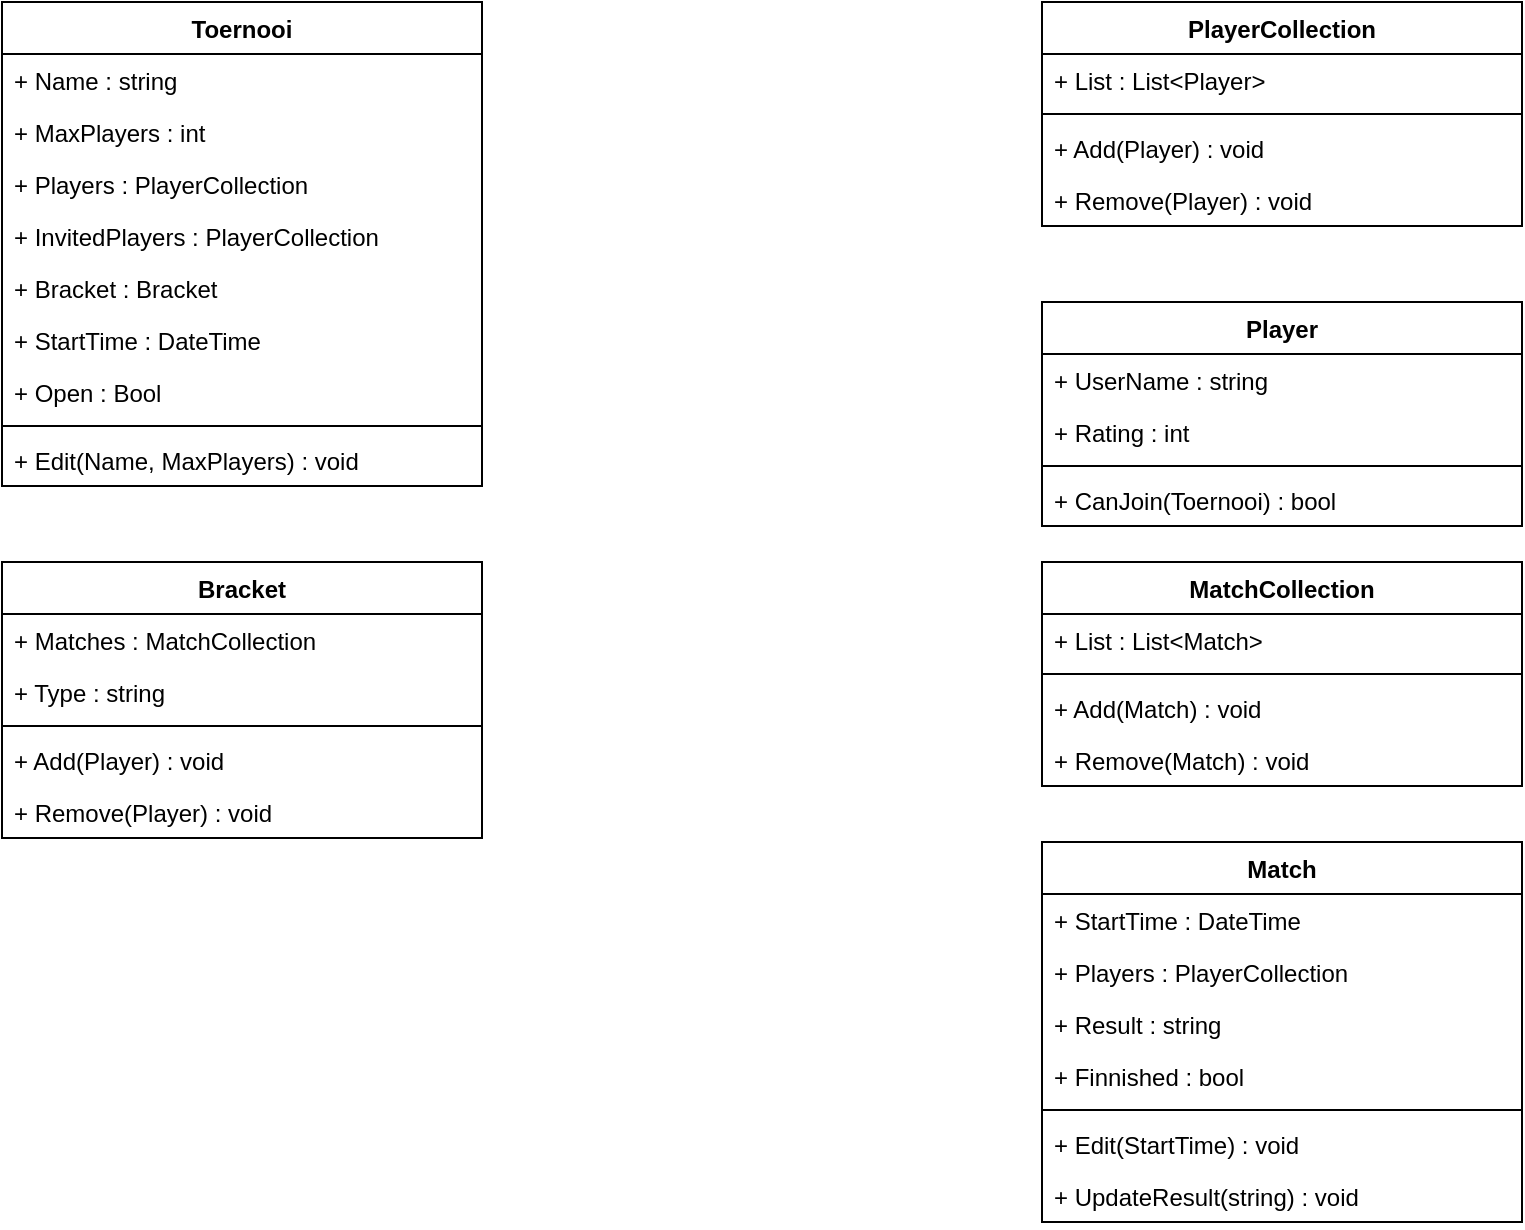 <mxfile version="20.8.20" type="device"><diagram id="C5RBs43oDa-KdzZeNtuy" name="Page-1"><mxGraphModel dx="1674" dy="834" grid="1" gridSize="10" guides="1" tooltips="1" connect="1" arrows="1" fold="1" page="1" pageScale="1" pageWidth="827" pageHeight="1169" math="0" shadow="0"><root><mxCell id="WIyWlLk6GJQsqaUBKTNV-0"/><mxCell id="WIyWlLk6GJQsqaUBKTNV-1" parent="WIyWlLk6GJQsqaUBKTNV-0"/><mxCell id="Ue17VunKUcNrUkERaFJt-0" value="Toernooi" style="swimlane;fontStyle=1;align=center;verticalAlign=top;childLayout=stackLayout;horizontal=1;startSize=26;horizontalStack=0;resizeParent=1;resizeParentMax=0;resizeLast=0;collapsible=1;marginBottom=0;" parent="WIyWlLk6GJQsqaUBKTNV-1" vertex="1"><mxGeometry x="40" y="40" width="240" height="242" as="geometry"><mxRectangle x="40" y="40" width="90" height="30" as="alternateBounds"/></mxGeometry></mxCell><mxCell id="Ue17VunKUcNrUkERaFJt-1" value="+ Name : string" style="text;strokeColor=none;fillColor=none;align=left;verticalAlign=top;spacingLeft=4;spacingRight=4;overflow=hidden;rotatable=0;points=[[0,0.5],[1,0.5]];portConstraint=eastwest;" parent="Ue17VunKUcNrUkERaFJt-0" vertex="1"><mxGeometry y="26" width="240" height="26" as="geometry"/></mxCell><mxCell id="Ue17VunKUcNrUkERaFJt-5" value="+ MaxPlayers : int" style="text;strokeColor=none;fillColor=none;align=left;verticalAlign=top;spacingLeft=4;spacingRight=4;overflow=hidden;rotatable=0;points=[[0,0.5],[1,0.5]];portConstraint=eastwest;" parent="Ue17VunKUcNrUkERaFJt-0" vertex="1"><mxGeometry y="52" width="240" height="26" as="geometry"/></mxCell><mxCell id="Ue17VunKUcNrUkERaFJt-6" value="+ Players : PlayerCollection" style="text;strokeColor=none;fillColor=none;align=left;verticalAlign=top;spacingLeft=4;spacingRight=4;overflow=hidden;rotatable=0;points=[[0,0.5],[1,0.5]];portConstraint=eastwest;" parent="Ue17VunKUcNrUkERaFJt-0" vertex="1"><mxGeometry y="78" width="240" height="26" as="geometry"/></mxCell><mxCell id="xIhYN-znWcPmmOZYE6xA-24" value="+ InvitedPlayers : PlayerCollection" style="text;strokeColor=none;fillColor=none;align=left;verticalAlign=top;spacingLeft=4;spacingRight=4;overflow=hidden;rotatable=0;points=[[0,0.5],[1,0.5]];portConstraint=eastwest;" vertex="1" parent="Ue17VunKUcNrUkERaFJt-0"><mxGeometry y="104" width="240" height="26" as="geometry"/></mxCell><mxCell id="xIhYN-znWcPmmOZYE6xA-32" value="+ Bracket : Bracket" style="text;strokeColor=none;fillColor=none;align=left;verticalAlign=top;spacingLeft=4;spacingRight=4;overflow=hidden;rotatable=0;points=[[0,0.5],[1,0.5]];portConstraint=eastwest;" vertex="1" parent="Ue17VunKUcNrUkERaFJt-0"><mxGeometry y="130" width="240" height="26" as="geometry"/></mxCell><mxCell id="xIhYN-znWcPmmOZYE6xA-21" value="+ StartTime : DateTime" style="text;strokeColor=none;fillColor=none;align=left;verticalAlign=top;spacingLeft=4;spacingRight=4;overflow=hidden;rotatable=0;points=[[0,0.5],[1,0.5]];portConstraint=eastwest;" vertex="1" parent="Ue17VunKUcNrUkERaFJt-0"><mxGeometry y="156" width="240" height="26" as="geometry"/></mxCell><mxCell id="xIhYN-znWcPmmOZYE6xA-23" value="+ Open : Bool" style="text;strokeColor=none;fillColor=none;align=left;verticalAlign=top;spacingLeft=4;spacingRight=4;overflow=hidden;rotatable=0;points=[[0,0.5],[1,0.5]];portConstraint=eastwest;" vertex="1" parent="Ue17VunKUcNrUkERaFJt-0"><mxGeometry y="182" width="240" height="26" as="geometry"/></mxCell><mxCell id="Ue17VunKUcNrUkERaFJt-2" value="" style="line;strokeWidth=1;fillColor=none;align=left;verticalAlign=middle;spacingTop=-1;spacingLeft=3;spacingRight=3;rotatable=0;labelPosition=right;points=[];portConstraint=eastwest;strokeColor=inherit;" parent="Ue17VunKUcNrUkERaFJt-0" vertex="1"><mxGeometry y="208" width="240" height="8" as="geometry"/></mxCell><mxCell id="Ue17VunKUcNrUkERaFJt-3" value="+ Edit(Name, MaxPlayers) : void" style="text;strokeColor=none;fillColor=none;align=left;verticalAlign=top;spacingLeft=4;spacingRight=4;overflow=hidden;rotatable=0;points=[[0,0.5],[1,0.5]];portConstraint=eastwest;" parent="Ue17VunKUcNrUkERaFJt-0" vertex="1"><mxGeometry y="216" width="240" height="26" as="geometry"/></mxCell><mxCell id="xIhYN-znWcPmmOZYE6xA-0" value="PlayerCollection" style="swimlane;fontStyle=1;align=center;verticalAlign=top;childLayout=stackLayout;horizontal=1;startSize=26;horizontalStack=0;resizeParent=1;resizeParentMax=0;resizeLast=0;collapsible=1;marginBottom=0;" vertex="1" parent="WIyWlLk6GJQsqaUBKTNV-1"><mxGeometry x="560" y="40" width="240" height="112" as="geometry"/></mxCell><mxCell id="xIhYN-znWcPmmOZYE6xA-1" value="+ List : List&lt;Player&gt;" style="text;strokeColor=none;fillColor=none;align=left;verticalAlign=top;spacingLeft=4;spacingRight=4;overflow=hidden;rotatable=0;points=[[0,0.5],[1,0.5]];portConstraint=eastwest;" vertex="1" parent="xIhYN-znWcPmmOZYE6xA-0"><mxGeometry y="26" width="240" height="26" as="geometry"/></mxCell><mxCell id="xIhYN-znWcPmmOZYE6xA-4" value="" style="line;strokeWidth=1;fillColor=none;align=left;verticalAlign=middle;spacingTop=-1;spacingLeft=3;spacingRight=3;rotatable=0;labelPosition=right;points=[];portConstraint=eastwest;strokeColor=inherit;" vertex="1" parent="xIhYN-znWcPmmOZYE6xA-0"><mxGeometry y="52" width="240" height="8" as="geometry"/></mxCell><mxCell id="xIhYN-znWcPmmOZYE6xA-5" value="+ Add(Player) : void" style="text;strokeColor=none;fillColor=none;align=left;verticalAlign=top;spacingLeft=4;spacingRight=4;overflow=hidden;rotatable=0;points=[[0,0.5],[1,0.5]];portConstraint=eastwest;" vertex="1" parent="xIhYN-znWcPmmOZYE6xA-0"><mxGeometry y="60" width="240" height="26" as="geometry"/></mxCell><mxCell id="xIhYN-znWcPmmOZYE6xA-14" value="+ Remove(Player) : void" style="text;strokeColor=none;fillColor=none;align=left;verticalAlign=top;spacingLeft=4;spacingRight=4;overflow=hidden;rotatable=0;points=[[0,0.5],[1,0.5]];portConstraint=eastwest;" vertex="1" parent="xIhYN-znWcPmmOZYE6xA-0"><mxGeometry y="86" width="240" height="26" as="geometry"/></mxCell><mxCell id="xIhYN-znWcPmmOZYE6xA-15" value="Player" style="swimlane;fontStyle=1;align=center;verticalAlign=top;childLayout=stackLayout;horizontal=1;startSize=26;horizontalStack=0;resizeParent=1;resizeParentMax=0;resizeLast=0;collapsible=1;marginBottom=0;" vertex="1" parent="WIyWlLk6GJQsqaUBKTNV-1"><mxGeometry x="560" y="190" width="240" height="112" as="geometry"/></mxCell><mxCell id="xIhYN-znWcPmmOZYE6xA-16" value="+ UserName : string" style="text;strokeColor=none;fillColor=none;align=left;verticalAlign=top;spacingLeft=4;spacingRight=4;overflow=hidden;rotatable=0;points=[[0,0.5],[1,0.5]];portConstraint=eastwest;" vertex="1" parent="xIhYN-znWcPmmOZYE6xA-15"><mxGeometry y="26" width="240" height="26" as="geometry"/></mxCell><mxCell id="xIhYN-znWcPmmOZYE6xA-22" value="+ Rating : int" style="text;strokeColor=none;fillColor=none;align=left;verticalAlign=top;spacingLeft=4;spacingRight=4;overflow=hidden;rotatable=0;points=[[0,0.5],[1,0.5]];portConstraint=eastwest;" vertex="1" parent="xIhYN-znWcPmmOZYE6xA-15"><mxGeometry y="52" width="240" height="26" as="geometry"/></mxCell><mxCell id="xIhYN-znWcPmmOZYE6xA-17" value="" style="line;strokeWidth=1;fillColor=none;align=left;verticalAlign=middle;spacingTop=-1;spacingLeft=3;spacingRight=3;rotatable=0;labelPosition=right;points=[];portConstraint=eastwest;strokeColor=inherit;" vertex="1" parent="xIhYN-znWcPmmOZYE6xA-15"><mxGeometry y="78" width="240" height="8" as="geometry"/></mxCell><mxCell id="xIhYN-znWcPmmOZYE6xA-19" value="+ CanJoin(Toernooi) : bool" style="text;strokeColor=none;fillColor=none;align=left;verticalAlign=top;spacingLeft=4;spacingRight=4;overflow=hidden;rotatable=0;points=[[0,0.5],[1,0.5]];portConstraint=eastwest;" vertex="1" parent="xIhYN-znWcPmmOZYE6xA-15"><mxGeometry y="86" width="240" height="26" as="geometry"/></mxCell><mxCell id="xIhYN-znWcPmmOZYE6xA-25" value="Match" style="swimlane;fontStyle=1;align=center;verticalAlign=top;childLayout=stackLayout;horizontal=1;startSize=26;horizontalStack=0;resizeParent=1;resizeParentMax=0;resizeLast=0;collapsible=1;marginBottom=0;" vertex="1" parent="WIyWlLk6GJQsqaUBKTNV-1"><mxGeometry x="560" y="460" width="240" height="190" as="geometry"/></mxCell><mxCell id="xIhYN-znWcPmmOZYE6xA-26" value="+ StartTime : DateTime" style="text;strokeColor=none;fillColor=none;align=left;verticalAlign=top;spacingLeft=4;spacingRight=4;overflow=hidden;rotatable=0;points=[[0,0.5],[1,0.5]];portConstraint=eastwest;" vertex="1" parent="xIhYN-znWcPmmOZYE6xA-25"><mxGeometry y="26" width="240" height="26" as="geometry"/></mxCell><mxCell id="xIhYN-znWcPmmOZYE6xA-27" value="+ Players : PlayerCollection" style="text;strokeColor=none;fillColor=none;align=left;verticalAlign=top;spacingLeft=4;spacingRight=4;overflow=hidden;rotatable=0;points=[[0,0.5],[1,0.5]];portConstraint=eastwest;" vertex="1" parent="xIhYN-znWcPmmOZYE6xA-25"><mxGeometry y="52" width="240" height="26" as="geometry"/></mxCell><mxCell id="xIhYN-znWcPmmOZYE6xA-30" value="+ Result : string" style="text;strokeColor=none;fillColor=none;align=left;verticalAlign=top;spacingLeft=4;spacingRight=4;overflow=hidden;rotatable=0;points=[[0,0.5],[1,0.5]];portConstraint=eastwest;" vertex="1" parent="xIhYN-znWcPmmOZYE6xA-25"><mxGeometry y="78" width="240" height="26" as="geometry"/></mxCell><mxCell id="xIhYN-znWcPmmOZYE6xA-33" value="+ Finnished : bool&#10;" style="text;strokeColor=none;fillColor=none;align=left;verticalAlign=top;spacingLeft=4;spacingRight=4;overflow=hidden;rotatable=0;points=[[0,0.5],[1,0.5]];portConstraint=eastwest;" vertex="1" parent="xIhYN-znWcPmmOZYE6xA-25"><mxGeometry y="104" width="240" height="26" as="geometry"/></mxCell><mxCell id="xIhYN-znWcPmmOZYE6xA-28" value="" style="line;strokeWidth=1;fillColor=none;align=left;verticalAlign=middle;spacingTop=-1;spacingLeft=3;spacingRight=3;rotatable=0;labelPosition=right;points=[];portConstraint=eastwest;strokeColor=inherit;" vertex="1" parent="xIhYN-znWcPmmOZYE6xA-25"><mxGeometry y="130" width="240" height="8" as="geometry"/></mxCell><mxCell id="xIhYN-znWcPmmOZYE6xA-29" value="+ Edit(StartTime) : void" style="text;strokeColor=none;fillColor=none;align=left;verticalAlign=top;spacingLeft=4;spacingRight=4;overflow=hidden;rotatable=0;points=[[0,0.5],[1,0.5]];portConstraint=eastwest;" vertex="1" parent="xIhYN-znWcPmmOZYE6xA-25"><mxGeometry y="138" width="240" height="26" as="geometry"/></mxCell><mxCell id="xIhYN-znWcPmmOZYE6xA-41" value="+ UpdateResult(string) : void" style="text;strokeColor=none;fillColor=none;align=left;verticalAlign=top;spacingLeft=4;spacingRight=4;overflow=hidden;rotatable=0;points=[[0,0.5],[1,0.5]];portConstraint=eastwest;" vertex="1" parent="xIhYN-znWcPmmOZYE6xA-25"><mxGeometry y="164" width="240" height="26" as="geometry"/></mxCell><mxCell id="xIhYN-znWcPmmOZYE6xA-42" value="MatchCollection" style="swimlane;fontStyle=1;align=center;verticalAlign=top;childLayout=stackLayout;horizontal=1;startSize=26;horizontalStack=0;resizeParent=1;resizeParentMax=0;resizeLast=0;collapsible=1;marginBottom=0;" vertex="1" parent="WIyWlLk6GJQsqaUBKTNV-1"><mxGeometry x="560" y="320" width="240" height="112" as="geometry"/></mxCell><mxCell id="xIhYN-znWcPmmOZYE6xA-43" value="+ List : List&lt;Match&gt;" style="text;strokeColor=none;fillColor=none;align=left;verticalAlign=top;spacingLeft=4;spacingRight=4;overflow=hidden;rotatable=0;points=[[0,0.5],[1,0.5]];portConstraint=eastwest;" vertex="1" parent="xIhYN-znWcPmmOZYE6xA-42"><mxGeometry y="26" width="240" height="26" as="geometry"/></mxCell><mxCell id="xIhYN-znWcPmmOZYE6xA-44" value="" style="line;strokeWidth=1;fillColor=none;align=left;verticalAlign=middle;spacingTop=-1;spacingLeft=3;spacingRight=3;rotatable=0;labelPosition=right;points=[];portConstraint=eastwest;strokeColor=inherit;" vertex="1" parent="xIhYN-znWcPmmOZYE6xA-42"><mxGeometry y="52" width="240" height="8" as="geometry"/></mxCell><mxCell id="xIhYN-znWcPmmOZYE6xA-45" value="+ Add(Match) : void" style="text;strokeColor=none;fillColor=none;align=left;verticalAlign=top;spacingLeft=4;spacingRight=4;overflow=hidden;rotatable=0;points=[[0,0.5],[1,0.5]];portConstraint=eastwest;" vertex="1" parent="xIhYN-znWcPmmOZYE6xA-42"><mxGeometry y="60" width="240" height="26" as="geometry"/></mxCell><mxCell id="xIhYN-znWcPmmOZYE6xA-46" value="+ Remove(Match) : void" style="text;strokeColor=none;fillColor=none;align=left;verticalAlign=top;spacingLeft=4;spacingRight=4;overflow=hidden;rotatable=0;points=[[0,0.5],[1,0.5]];portConstraint=eastwest;" vertex="1" parent="xIhYN-znWcPmmOZYE6xA-42"><mxGeometry y="86" width="240" height="26" as="geometry"/></mxCell><mxCell id="xIhYN-znWcPmmOZYE6xA-47" value="Bracket" style="swimlane;fontStyle=1;align=center;verticalAlign=top;childLayout=stackLayout;horizontal=1;startSize=26;horizontalStack=0;resizeParent=1;resizeParentMax=0;resizeLast=0;collapsible=1;marginBottom=0;" vertex="1" parent="WIyWlLk6GJQsqaUBKTNV-1"><mxGeometry x="40" y="320" width="240" height="138" as="geometry"/></mxCell><mxCell id="xIhYN-znWcPmmOZYE6xA-48" value="+ Matches : MatchCollection" style="text;strokeColor=none;fillColor=none;align=left;verticalAlign=top;spacingLeft=4;spacingRight=4;overflow=hidden;rotatable=0;points=[[0,0.5],[1,0.5]];portConstraint=eastwest;" vertex="1" parent="xIhYN-znWcPmmOZYE6xA-47"><mxGeometry y="26" width="240" height="26" as="geometry"/></mxCell><mxCell id="xIhYN-znWcPmmOZYE6xA-52" value="+ Type : string" style="text;strokeColor=none;fillColor=none;align=left;verticalAlign=top;spacingLeft=4;spacingRight=4;overflow=hidden;rotatable=0;points=[[0,0.5],[1,0.5]];portConstraint=eastwest;" vertex="1" parent="xIhYN-znWcPmmOZYE6xA-47"><mxGeometry y="52" width="240" height="26" as="geometry"/></mxCell><mxCell id="xIhYN-znWcPmmOZYE6xA-49" value="" style="line;strokeWidth=1;fillColor=none;align=left;verticalAlign=middle;spacingTop=-1;spacingLeft=3;spacingRight=3;rotatable=0;labelPosition=right;points=[];portConstraint=eastwest;strokeColor=inherit;" vertex="1" parent="xIhYN-znWcPmmOZYE6xA-47"><mxGeometry y="78" width="240" height="8" as="geometry"/></mxCell><mxCell id="xIhYN-znWcPmmOZYE6xA-50" value="+ Add(Player) : void" style="text;strokeColor=none;fillColor=none;align=left;verticalAlign=top;spacingLeft=4;spacingRight=4;overflow=hidden;rotatable=0;points=[[0,0.5],[1,0.5]];portConstraint=eastwest;" vertex="1" parent="xIhYN-znWcPmmOZYE6xA-47"><mxGeometry y="86" width="240" height="26" as="geometry"/></mxCell><mxCell id="xIhYN-znWcPmmOZYE6xA-51" value="+ Remove(Player) : void" style="text;strokeColor=none;fillColor=none;align=left;verticalAlign=top;spacingLeft=4;spacingRight=4;overflow=hidden;rotatable=0;points=[[0,0.5],[1,0.5]];portConstraint=eastwest;" vertex="1" parent="xIhYN-znWcPmmOZYE6xA-47"><mxGeometry y="112" width="240" height="26" as="geometry"/></mxCell></root></mxGraphModel></diagram></mxfile>